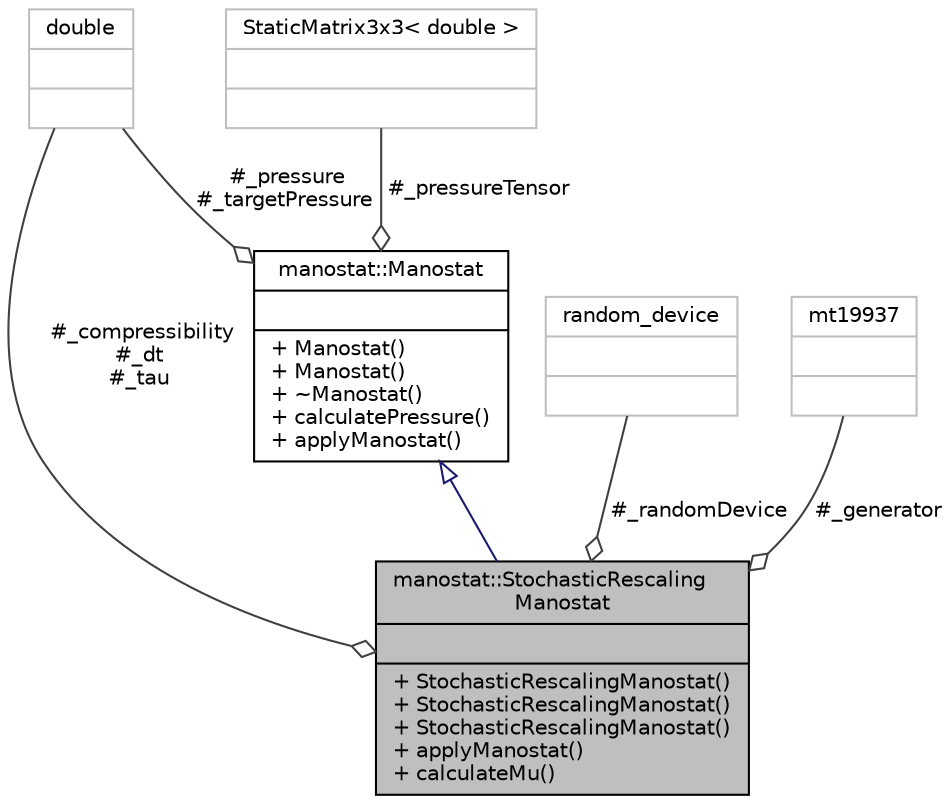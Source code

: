 digraph "manostat::StochasticRescalingManostat"
{
 // LATEX_PDF_SIZE
  edge [fontname="Helvetica",fontsize="10",labelfontname="Helvetica",labelfontsize="10"];
  node [fontname="Helvetica",fontsize="10",shape=record];
  Node1 [label="{manostat::StochasticRescaling\lManostat\n||+ StochasticRescalingManostat()\l+ StochasticRescalingManostat()\l+ StochasticRescalingManostat()\l+ applyManostat()\l+ calculateMu()\l}",height=0.2,width=0.4,color="black", fillcolor="grey75", style="filled", fontcolor="black",tooltip=" "];
  Node2 -> Node1 [dir="back",color="midnightblue",fontsize="10",style="solid",arrowtail="onormal",fontname="Helvetica"];
  Node2 [label="{manostat::Manostat\n||+ Manostat()\l+ Manostat()\l+ ~Manostat()\l+ calculatePressure()\l+ applyManostat()\l}",height=0.2,width=0.4,color="black", fillcolor="white", style="filled",URL="$classmanostat_1_1Manostat.html",tooltip="Manostat is a base class for all manostats."];
  Node3 -> Node2 [color="grey25",fontsize="10",style="solid",label=" #_pressure\n#_targetPressure" ,arrowhead="odiamond",fontname="Helvetica"];
  Node3 [label="{double\n||}",height=0.2,width=0.4,color="grey75", fillcolor="white", style="filled",tooltip=" "];
  Node4 -> Node2 [color="grey25",fontsize="10",style="solid",label=" #_pressureTensor" ,arrowhead="odiamond",fontname="Helvetica"];
  Node4 [label="{StaticMatrix3x3\< double \>\n||}",height=0.2,width=0.4,color="grey75", fillcolor="white", style="filled",tooltip=" "];
  Node5 -> Node1 [color="grey25",fontsize="10",style="solid",label=" #_randomDevice" ,arrowhead="odiamond",fontname="Helvetica"];
  Node5 [label="{random_device\n||}",height=0.2,width=0.4,color="grey75", fillcolor="white", style="filled",tooltip=" "];
  Node3 -> Node1 [color="grey25",fontsize="10",style="solid",label=" #_compressibility\n#_dt\n#_tau" ,arrowhead="odiamond",fontname="Helvetica"];
  Node6 -> Node1 [color="grey25",fontsize="10",style="solid",label=" #_generator" ,arrowhead="odiamond",fontname="Helvetica"];
  Node6 [label="{mt19937\n||}",height=0.2,width=0.4,color="grey75", fillcolor="white", style="filled",tooltip=" "];
}
